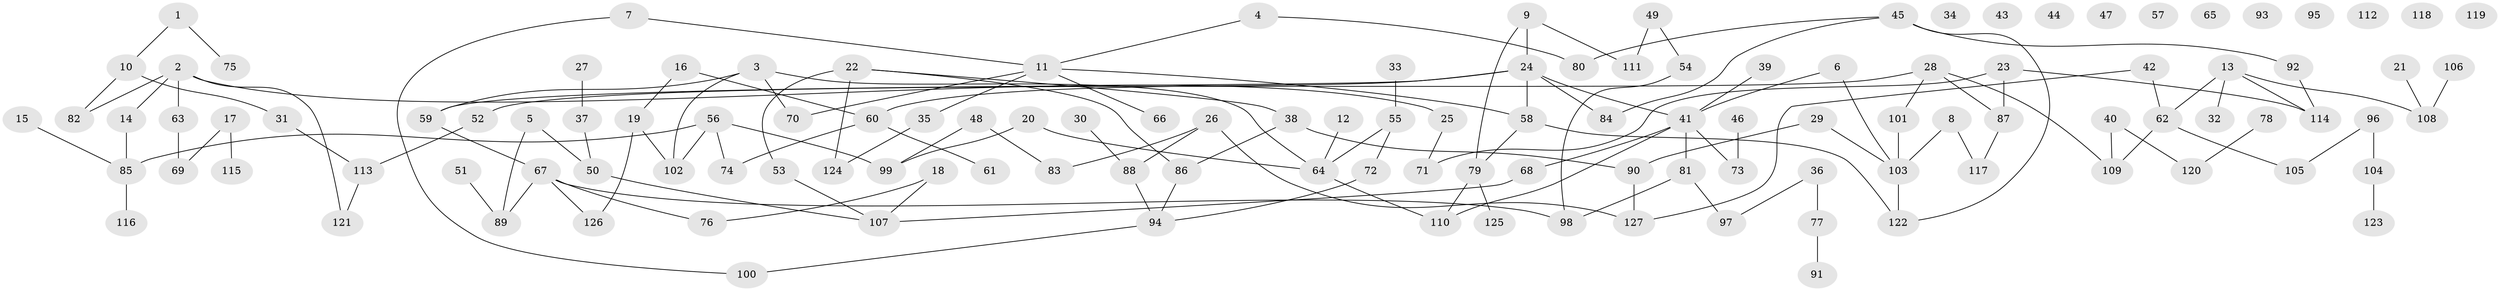 // coarse degree distribution, {2: 0.2698412698412698, 5: 0.09523809523809523, 13: 0.015873015873015872, 7: 0.031746031746031744, 1: 0.1746031746031746, 3: 0.12698412698412698, 4: 0.09523809523809523, 0: 0.1746031746031746, 6: 0.015873015873015872}
// Generated by graph-tools (version 1.1) at 2025/16/03/04/25 18:16:41]
// undirected, 127 vertices, 144 edges
graph export_dot {
graph [start="1"]
  node [color=gray90,style=filled];
  1;
  2;
  3;
  4;
  5;
  6;
  7;
  8;
  9;
  10;
  11;
  12;
  13;
  14;
  15;
  16;
  17;
  18;
  19;
  20;
  21;
  22;
  23;
  24;
  25;
  26;
  27;
  28;
  29;
  30;
  31;
  32;
  33;
  34;
  35;
  36;
  37;
  38;
  39;
  40;
  41;
  42;
  43;
  44;
  45;
  46;
  47;
  48;
  49;
  50;
  51;
  52;
  53;
  54;
  55;
  56;
  57;
  58;
  59;
  60;
  61;
  62;
  63;
  64;
  65;
  66;
  67;
  68;
  69;
  70;
  71;
  72;
  73;
  74;
  75;
  76;
  77;
  78;
  79;
  80;
  81;
  82;
  83;
  84;
  85;
  86;
  87;
  88;
  89;
  90;
  91;
  92;
  93;
  94;
  95;
  96;
  97;
  98;
  99;
  100;
  101;
  102;
  103;
  104;
  105;
  106;
  107;
  108;
  109;
  110;
  111;
  112;
  113;
  114;
  115;
  116;
  117;
  118;
  119;
  120;
  121;
  122;
  123;
  124;
  125;
  126;
  127;
  1 -- 10;
  1 -- 75;
  2 -- 14;
  2 -- 25;
  2 -- 63;
  2 -- 82;
  2 -- 121;
  3 -- 59;
  3 -- 64;
  3 -- 70;
  3 -- 102;
  4 -- 11;
  4 -- 80;
  5 -- 50;
  5 -- 89;
  6 -- 41;
  6 -- 103;
  7 -- 11;
  7 -- 100;
  8 -- 103;
  8 -- 117;
  9 -- 24;
  9 -- 79;
  9 -- 111;
  10 -- 31;
  10 -- 82;
  11 -- 35;
  11 -- 58;
  11 -- 66;
  11 -- 70;
  12 -- 64;
  13 -- 32;
  13 -- 62;
  13 -- 108;
  13 -- 114;
  14 -- 85;
  15 -- 85;
  16 -- 19;
  16 -- 60;
  17 -- 69;
  17 -- 115;
  18 -- 76;
  18 -- 107;
  19 -- 102;
  19 -- 126;
  20 -- 64;
  20 -- 99;
  21 -- 108;
  22 -- 38;
  22 -- 53;
  22 -- 86;
  22 -- 124;
  23 -- 71;
  23 -- 87;
  23 -- 114;
  24 -- 41;
  24 -- 58;
  24 -- 59;
  24 -- 60;
  24 -- 84;
  25 -- 71;
  26 -- 83;
  26 -- 88;
  26 -- 127;
  27 -- 37;
  28 -- 52;
  28 -- 87;
  28 -- 101;
  28 -- 109;
  29 -- 90;
  29 -- 103;
  30 -- 88;
  31 -- 113;
  33 -- 55;
  35 -- 124;
  36 -- 77;
  36 -- 97;
  37 -- 50;
  38 -- 86;
  38 -- 90;
  39 -- 41;
  40 -- 109;
  40 -- 120;
  41 -- 68;
  41 -- 73;
  41 -- 81;
  41 -- 110;
  42 -- 62;
  42 -- 127;
  45 -- 80;
  45 -- 84;
  45 -- 92;
  45 -- 122;
  46 -- 73;
  48 -- 83;
  48 -- 99;
  49 -- 54;
  49 -- 111;
  50 -- 107;
  51 -- 89;
  52 -- 113;
  53 -- 107;
  54 -- 98;
  55 -- 64;
  55 -- 72;
  56 -- 74;
  56 -- 85;
  56 -- 99;
  56 -- 102;
  58 -- 79;
  58 -- 122;
  59 -- 67;
  60 -- 61;
  60 -- 74;
  62 -- 105;
  62 -- 109;
  63 -- 69;
  64 -- 110;
  67 -- 76;
  67 -- 89;
  67 -- 98;
  67 -- 126;
  68 -- 107;
  72 -- 94;
  77 -- 91;
  78 -- 120;
  79 -- 110;
  79 -- 125;
  81 -- 97;
  81 -- 98;
  85 -- 116;
  86 -- 94;
  87 -- 117;
  88 -- 94;
  90 -- 127;
  92 -- 114;
  94 -- 100;
  96 -- 104;
  96 -- 105;
  101 -- 103;
  103 -- 122;
  104 -- 123;
  106 -- 108;
  113 -- 121;
}
